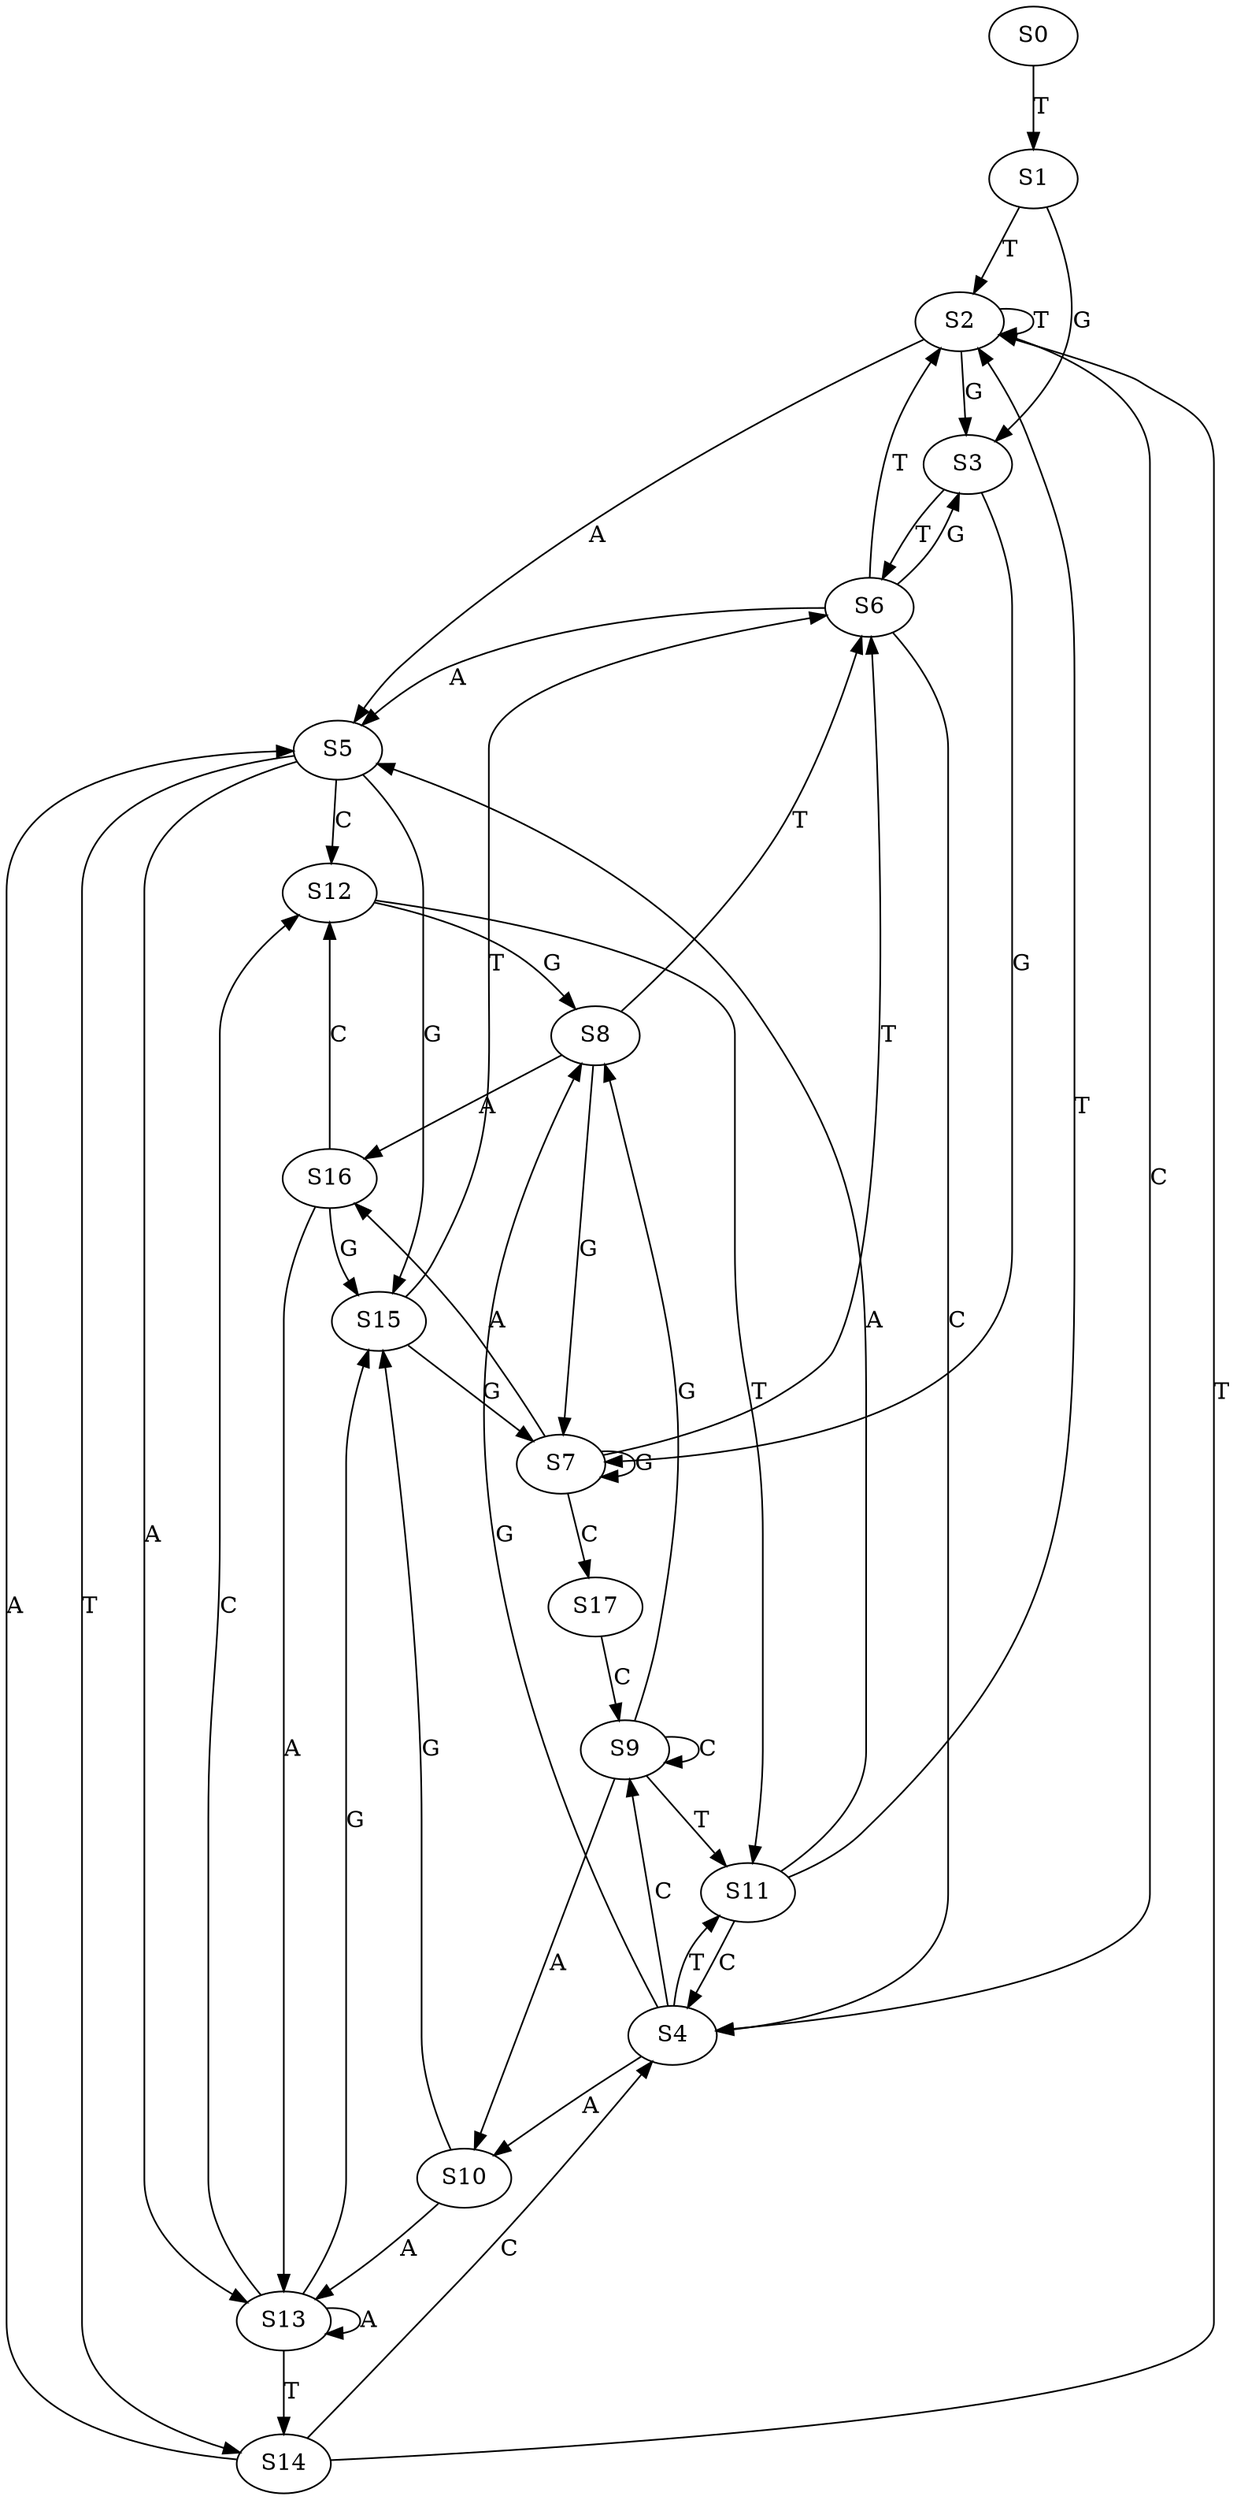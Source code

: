 strict digraph  {
	S0 -> S1 [ label = T ];
	S1 -> S2 [ label = T ];
	S1 -> S3 [ label = G ];
	S2 -> S4 [ label = C ];
	S2 -> S5 [ label = A ];
	S2 -> S2 [ label = T ];
	S2 -> S3 [ label = G ];
	S3 -> S6 [ label = T ];
	S3 -> S7 [ label = G ];
	S4 -> S8 [ label = G ];
	S4 -> S9 [ label = C ];
	S4 -> S10 [ label = A ];
	S4 -> S11 [ label = T ];
	S5 -> S12 [ label = C ];
	S5 -> S13 [ label = A ];
	S5 -> S14 [ label = T ];
	S5 -> S15 [ label = G ];
	S6 -> S3 [ label = G ];
	S6 -> S4 [ label = C ];
	S6 -> S2 [ label = T ];
	S6 -> S5 [ label = A ];
	S7 -> S6 [ label = T ];
	S7 -> S16 [ label = A ];
	S7 -> S7 [ label = G ];
	S7 -> S17 [ label = C ];
	S8 -> S7 [ label = G ];
	S8 -> S6 [ label = T ];
	S8 -> S16 [ label = A ];
	S9 -> S11 [ label = T ];
	S9 -> S8 [ label = G ];
	S9 -> S9 [ label = C ];
	S9 -> S10 [ label = A ];
	S10 -> S13 [ label = A ];
	S10 -> S15 [ label = G ];
	S11 -> S2 [ label = T ];
	S11 -> S4 [ label = C ];
	S11 -> S5 [ label = A ];
	S12 -> S11 [ label = T ];
	S12 -> S8 [ label = G ];
	S13 -> S12 [ label = C ];
	S13 -> S15 [ label = G ];
	S13 -> S13 [ label = A ];
	S13 -> S14 [ label = T ];
	S14 -> S4 [ label = C ];
	S14 -> S2 [ label = T ];
	S14 -> S5 [ label = A ];
	S15 -> S7 [ label = G ];
	S15 -> S6 [ label = T ];
	S16 -> S13 [ label = A ];
	S16 -> S15 [ label = G ];
	S16 -> S12 [ label = C ];
	S17 -> S9 [ label = C ];
}

